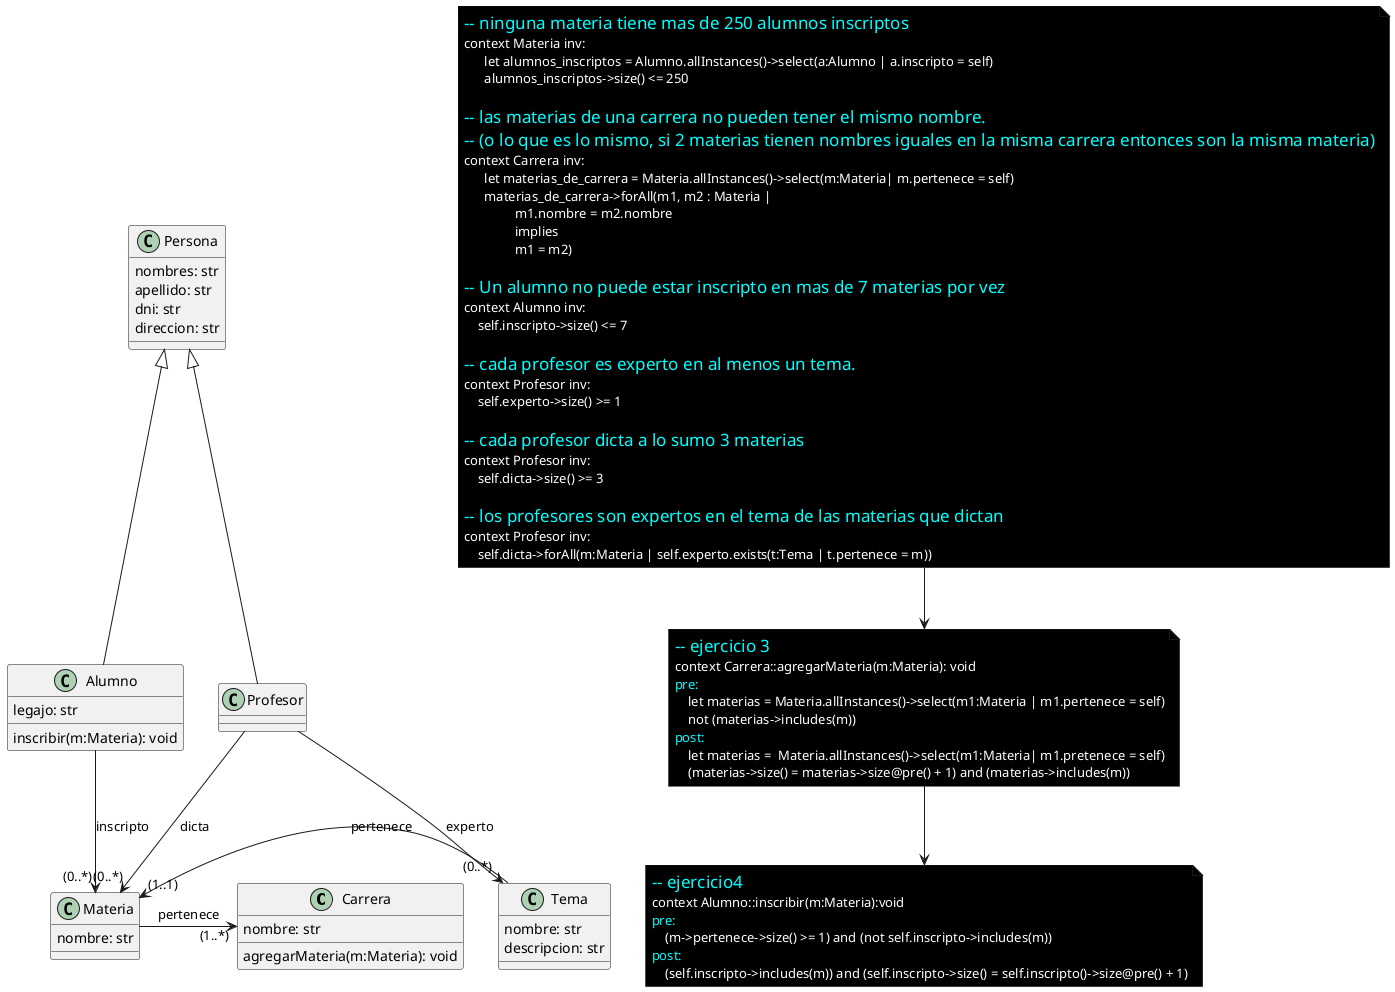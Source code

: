 @startuml

skinparam Note {
    BackgroundColor black
    FontColor white
}


together {

    class Carrera {
        nombre: str
        agregarMateria(m:Materia): void
    }

    class Materia {
        nombre: str
    }

    class Tema {
        nombre: str
        descripcion: str
    }

}

together {

    class Persona {
        nombres: str
        apellido: str
        dni: str
        direccion: str
    }

    class Profesor {

    }

    class Alumno {
        legajo: str
        inscribir(m:Materia): void
    }

}

!$s = 17
!$color = "white"
!$color_title = "cyan"

note as ocl
    <color:$color_title><size:$s>-- ninguna materia tiene mas de 250 alumnos inscriptos</size>
    <color:$color>context Materia inv:
    <color:$color>      let alumnos_inscriptos = Alumno.allInstances()->select(a:Alumno | a.inscripto = self)
    <color:$color>      alumnos_inscriptos->size() <= 250

    <color:$color_title><size:$s>-- las materias de una carrera no pueden tener el mismo nombre.
    <color:$color_title><size:$s>-- (o lo que es lo mismo, si 2 materias tienen nombres iguales en la misma carrera entonces son la misma materia)
    <color:$color>context Carrera inv:
    <color:$color>      let materias_de_carrera = Materia.allInstances()->select(m:Materia| m.pertenece = self)
    <color:$color>      materias_de_carrera->forAll(m1, m2 : Materia | 
    <color:$color>               m1.nombre = m2.nombre
    <color:$color>               implies 
    <color:$color>               m1 = m2)

    <color:$color_title><size:$s>-- Un alumno no puede estar inscripto en mas de 7 materias por vez
    <color:$color>context Alumno inv:
    <color:$color>    self.inscripto->size() <= 7

    <color:$color_title><size:$s>-- cada profesor es experto en al menos un tema.
    <color:$color>context Profesor inv:
    <color:$color>    self.experto->size() >= 1

    <color:$color_title><size:$s>-- cada profesor dicta a lo sumo 3 materias
    <color:$color>context Profesor inv:
    <color:$color>    self.dicta->size() >= 3

    <color:$color_title><size:$s>-- los profesores son expertos en el tema de las materias que dictan
    <color:$color>context Profesor inv:
    <color:$color>    self.dicta->forAll(m:Materia | self.experto.exists(t:Tema | t.pertenece = m))
end note

note as eje3
    <color:$color_title><size:$s>-- ejercicio 3
    <color:$color>context Carrera::agregarMateria(m:Materia): void
    <color:$color_title>pre: 
    <color:$color>    let materias = Materia.allInstances()->select(m1:Materia | m1.pertenece = self)
    <color:$color>    not (materias->includes(m))
    <color:$color_title>post:
    <color:$color>    let materias =  Materia.allInstances()->select(m1:Materia| m1.pretenece = self)
    <color:$color>    (materias->size() = materias->size@pre() + 1) and (materias->includes(m))
end note

note as eje4
    <color:$color_title><size:$s>-- ejercicio4
    <color:$color>context Alumno::inscribir(m:Materia):void
    <color:$color_title>pre:
    <color:$color>    (m->pertenece->size() >= 1) and (not self.inscripto->includes(m))
    <color:$color_title>post:
    <color:$color>    (self.inscripto->includes(m)) and (self.inscripto->size() = self.inscripto()->size@pre() + 1)
end note

ocl --> eje3
eje3 --> eje4

Materia "(1..1)" <- Tema : pertenece
Materia -> "(1..*)" Carrera : pertenece

Alumno --> "(0..*)" Materia : inscripto
Profesor --> "(0..*)" Tema : experto
Profesor --> "(0..*)" Materia : dicta

Persona <|-- Profesor
Persona <|-- Alumno

@enduml